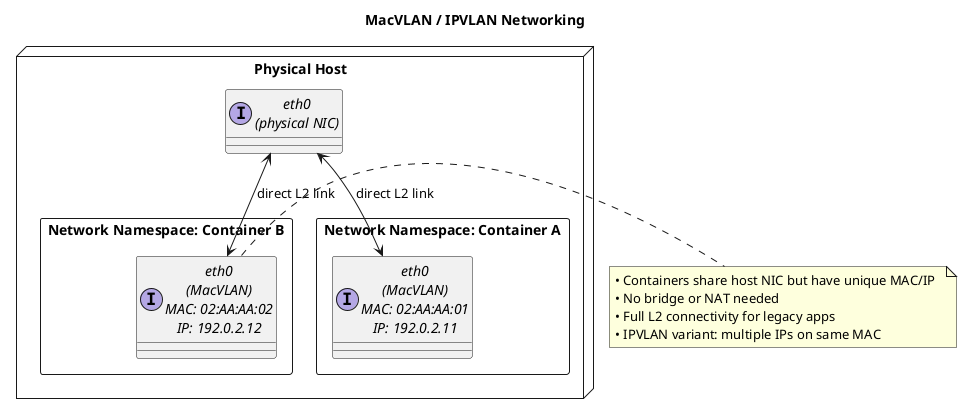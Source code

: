 @startuml
title MacVLAN / IPVLAN Networking

node "Physical Host" {
  interface "eth0\n(physical NIC)" as HostNic

  rectangle "Network Namespace: Container A" as C1 {
    interface "eth0\n(MacVLAN)\nMAC: 02:AA:AA:01\nIP: 192.0.2.11" as C1Eth
  }
  rectangle "Network Namespace: Container B" as C2 {
    interface "eth0\n(MacVLAN)\nMAC: 02:AA:AA:02\nIP: 192.0.2.12" as C2Eth
  }

  HostNic <--> C1Eth : direct L2 link
  HostNic <--> C2Eth : direct L2 link
}

note right
  • Containers share host NIC but have unique MAC/IP  
  • No bridge or NAT needed  
  • Full L2 connectivity for legacy apps  
  • IPVLAN variant: multiple IPs on same MAC
end note
@enduml
